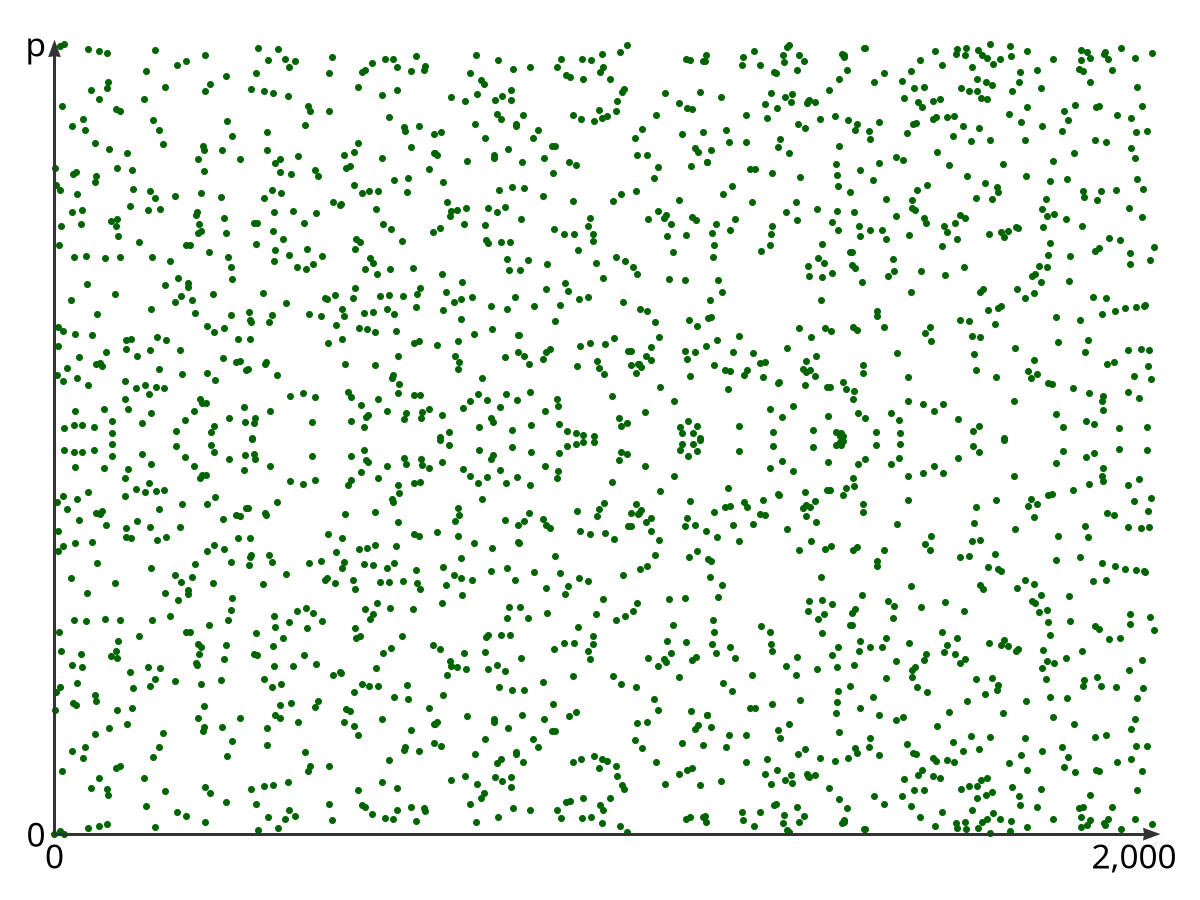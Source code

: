 
iwidth=640*2
iheight=480*2
set terminal pngcairo size iwidth,iheight
set border 0
unset key
unset title

xbound = 2000
ybound = 1048576
lwidth = 3

set arrow to xbound,0 size screen 0.010,20,80 filled front linestyle 1 linetype rgb "#333333" linewidth lwidth
set arrow to 0,ybound size screen 0.010,20,80 filled front linestyle 1 linetype rgb "#333333" linewidth lwidth

set ytics ("0" 0, "p" 1048576) scale 0
set xtics ("0" 0, "2,000" 0.98*2000) scale 0
set tics font ", 25"
set lmargin 6
set rmargin 5
set bmargin 3
set tmargin 2

plot '-' with points pt 7 lc rgb "#006400"

0 0
1 883870
1 164705
4 860288
4 188287
6 608367
6 440208
7 647181
7 401394
8 375607
8 672968
9 267715
9 780860
10 1045539
10 3036
11 194420
11 854155
13 242408
13 806167
15 965516
15 83059
16 448064
16 600511
17 667192
17 381383
18 43
18 1048532
19 509594
19 538981
23 431186
23 617389
30 708724
30 339851
32 109335
32 939240
33 824411
33 224164
34 173510
34 875065
36 283922
36 764653
37 506609
37 541966
38 561452
38 487123
39 385920
39 662655
40 877693
40 170882
41 604368
41 444207
42 200294
42 848281
45 632480
45 416095
49 239032
49 809543
50 542160
50 506415
51 220901
51 827674
53 100614
53 947961
56 933540
56 115035
58 766246
58 282329
60 318784
60 729791
61 452964
61 595611
62 1041040
62 7535
67 61214
67 987361
69 661639
69 386936
72 508700
72 539875
74 183535
74 865040
75 916914
75 131661
76 425038
76 623537
77 872309
77 176266
78 689280
78 359295
81 73916
81 974659
82 1038092
82 10483
84 424013
84 624562
87 620969
87 427606
90 485104
90 563471
93 284369
93 764206
94 409674
94 638901
96 59473
96 989102
97 12846
97 1035729
98 997706
98 50869
100 139968
100 908607
104 813012
104 235563
105 516538
105 532037
106 500732
106 547843
111 716363
111 332212
112 806264
112 242311
113 86627
113 961948
114 233304
114 815271
115 164631
115 883944
117 255864
117 792711
119 282966
119 765609
120 89184
120 959391
128 472304
128 576271
129 600261
129 448314
130 654565
130 394010
131 643401
131 405174
133 144855
133 903720
134 564215
134 484360
138 214940
138 833635
139 392137
139 656438
142 881325
142 167250
143 192859
143 855716
149 591482
149 457093
150 633912
150 414663
154 785800
154 262775
160 503351
160 545224
164 73542
164 975033
166 594902
166 453673
167 36533
167 1012042
171 220615
171 827960
173 583777
173 464798
174 642121
174 406454
175 852513
175 196062
176 489963
176 558612
177 352232
177 696343
178 765213
178 283362
179 946954
179 101621
183 1039861
183 8714
184 843814
184 204761
186 455305
186 593270
187 658768
187 389807
190 617284
190 431291
191 933744
191 114831
192 220228
192 828347
197 133799
197 914776
200 592032
200 456543
201 319882
201 728693
202 991446
202 57129
204 393093
204 655482
210 759719
210 288856
219 705568
219 343007
220 202274
220 846301
222 534035
222 514540
224 1020068
224 28507
226 738048
226 310527
229 407173
229 641402
230 714039
230 334536
232 610569
232 438006
237 549276
237 499299
239 23073
239 1025502
240 781329
240 267246
243 323274
243 725301
244 318438
244 730137
246 780869
246 267706
251 707638
251 340937
254 488228
254 560347
256 690316
256 358259
257 821573
257 227002
260 825196
260 223379
261 797490
261 251085
262 153121
262 895454
263 809577
263 238998
265 471470
265 577105
266 198592
266 849983
267 800256
267 248319
269 476612
269 571963
271 911962
271 136613
272 907207
272 141368
273 879847
273 168728
274 14818
274 1033757
275 986103
275 62472
276 572076
276 476499
277 673338
277 375237
278 437281
278 611294
282 772231
282 276344
284 994804
284 53771
285 532383
285 516192
288 332151
288 716424
290 541548
290 507027
291 382703
291 665872
292 446187
292 602388
304 203831
304 844744
305 907598
305 140977
307 631523
307 417052
308 377273
308 671302
309 231202
309 817373
312 797750
312 250825
313 42639
313 1005936
314 945255
314 103320
316 282860
316 765715
317 551956
317 496619
321 360003
321 688572
322 751368
322 297207
323 313083
323 735492
324 925478
324 123097
330 625550
330 423025
334 392721
334 655854
337 895022
337 153553
338 421846
338 626729
345 482058
345 566517
347 502120
347 546455
348 432757
348 615818
352 616800
352 431775
354 691958
354 356617
355 681661
355 366914
356 391985
356 656590
357 59713
357 988862
358 369865
358 678710
359 525024
359 523551
363 544882
363 503693
364 238353
364 810222
365 496835
365 551740
366 39451
366 1009124
367 782014
367 266561
369 811044
369 237531
370 5478
370 1043097
379 717448
379 331127
381 843405
381 205170
382 985695
382 62880
383 425429
383 623146
385 625503
385 423072
386 930814
386 117761
387 140820
387 907755
388 22429
388 1026146
390 369170
390 679405
392 560342
392 488233
395 688318
395 360257
396 853855
396 194720
397 249257
397 799318
398 983404
398 65171
399 223048
399 825527
400 759406
400 289169
401 774941
401 273634
402 158049
402 890526
404 439679
404 608896
407 7011
407 1041564
410 153063
410 895512
411 877766
411 170809
412 849704
412 198871
415 260049
415 788526
420 1028724
420 19851
421 343972
421 704603
424 979634
424 68941
426 30927
426 1017648
427 280811
427 767764
429 580868
429 467707
430 875665
430 172910
434 826763
434 221812
438 23290
438 1025285
441 752632
441 295943
443 899967
443 148608
452 584677
452 463898
453 237528
453 811047
455 108338
455 940237
457 299161
457 749414
460 272672
460 775903
461 82804
461 965771
463 358785
463 689790
464 958975
464 89600
468 546974
468 501601
471 755716
471 292859
473 168482
473 880093
474 579071
474 469504
475 225423
475 823152
480 175509
480 873066
484 686959
484 361616
486 281967
486 766608
492 711419
492 337156
495 709672
495 338903
498 398033
498 650542
499 89300
499 959275
500 39269
500 1009306
504 18266
504 1030309
506 209952
506 838623
511 333188
511 715387
512 373504
512 675071
520 834418
520 214157
521 213470
521 835105
522 696488
522 352087
523 392290
523 656285
526 900754
526 147821
527 361010
527 687565
528 623732
528 424843
530 883088
530 165487
533 462964
533 585611
537 163004
537 885571
539 579589
539 468986
540 501128
540 547447
542 337243
542 711332
544 143352
544 905223
545 860511
545 188064
546 324282
546 724293
547 272404
547 776171
549 789242
549 259333
551 131547
551 917028
552 991099
552 57476
553 377915
553 670660
556 785668
556 262907
558 568661
558 479914
559 198472
559 850103
560 1011109
560 37466
562 357913
562 690662
563 508951
563 539624
564 298761
564 749814
565 1013807
565 34768
567 552496
567 496079
568 669671
568 378904
570 555975
570 492600
571 853010
571 195565
574 284648
574 763927
577 25476
577 1023099
579 291737
579 756838
580 692407
580 356168
582 426643
582 621932
583 383323
583 665252
585 829188
585 219387
586 743030
586 305545
588 196014
588 852561
589 471905
589 576670
591 714077
591 334498
595 896644
595 151931
596 980549
596 68026
598 808476
598 240099
601 1027791
601 20784
604 561112
604 487463
605 695818
605 352757
608 334135
608 714440
609 950466
609 98109
610 298858
610 749717
611 246244
611 802331
613 604635
613 443940
615 1028541
615 20034
616 608869
616 439706
617 180855
617 867720
618 690022
618 358553
621 666448
621 382127
622 61101
622 987474
623 1017029
623 31546
624 414073
624 634502
625 585411
625 463164
627 451959
627 596616
631 261944
631 786631
634 713007
634 335568
635 550069
635 498506
636 110993
636 937582
638 933092
638 115483
639 490511
639 558064
640 851192
640 197383
643 178644
643 869931
648 911615
648 136960
649 1012604
649 35971
652 298365
652 750210
653 582710
653 465865
654 397586
654 650989
657 1031842
657 16733
658 698377
658 350198
659 332699
659 715876
662 395127
662 653448
663 109869
663 938706
664 324700
664 723875
665 582032
665 466543
666 497187
666 551388
669 559229
669 489346
672 34485
672 1014090
673 1018537
673 30038
680 166591
680 881984
681 484880
681 563695
688 250565
688 798010
689 145775
689 902800
690 119866
690 928709
692 902893
692 145682
695 900515
695 148060
696 399708
696 648867
700 803713
700 244862
701 526408
701 522167
702 116913
702 931662
704 743105
704 305470
705 493409
705 555166
706 695308
706 353267
707 183370
707 865205
711 329847
711 718728
714 209927
714 838648
717 515355
717 533220
719 228477
719 820098
720 977375
720 71200
721 222046
721 826529
727 343658
727 704917
728 414936
728 633639
731 827725
731 220850
733 616301
733 432274
734 654019
734 394556
736 423197
736 625378
738 339184
738 709391
739 365591
739 682984
741 316669
741 731906
743 483669
743 564906
745 239150
745 809425
746 76340
746 972235
748 830681
748 217894
749 155812
749 892763
755 1009724
755 38851
756 474104
756 574471
758 711598
758 336977
762 662854
762 385721
764 942421
764 106154
767 15450
767 1033125
768 66486
768 982089
769 465121
769 583454
771 509450
771 539125
775 1000819
775 47756
777 444292
777 604283
781 994691
781 53884
782 807426
782 241149
783 922729
783 125846
785 787750
785 260825
786 473538
786 575037
787 264249
787 784326
788 830616
788 217959
793 496943
793 551632
794 699983
794 348592
795 379189
795 669386
797 545729
797 502846
798 900633
798 147942
799 152393
799 896182
800 973245
800 75330
804 824371
804 224204
805 955417
805 93158
806 1026188
806 22387
807 194667
807 853908
809 482029
809 566546
811 948912
811 99663
812 263052
812 785523
814 978564
814 70011
818 416036
818 632539
819 216394
819 832181
820 465157
820 583418
822 285869
822 762706
823 352884
823 695691
825 908584
825 139991
826 747492
826 301083
827 784720
827 263855
829 61980
829 986595
830 973128
830 75447
831 512695
831 535880
832 857749
832 190826
834 1015089
834 33486
837 712170
837 336405
838 108913
838 939662
839 942340
839 106235
841 575472
841 473103
842 386404
842 662171
843 638605
843 409970
845 386161
845 662414
846 747961
846 300614
848 815997
848 232578
850 891476
850 157099
852 94813
852 953762
853 191140
853 857435
854 414794
854 633781
860 286777
860 761798
862 425222
862 623353
864 462580
864 585995
865 30771
865 1017804
866 506392
866 542183
869 922562
869 126013
872 700879
872 347696
878 933934
878 114641
887 418153
887 630422
888 201685
888 846890
890 151483
890 897092
892 561080
892 487495
893 639163
893 409412
894 722918
894 325657
895 755452
895 293123
900 405828
900 642747
905 912894
905 135681
906 876984
906 171591
907 802899
907 245676
909 680496
909 368079
910 912882
910 135693
913 577213
913 471362
914 31161
914 1017414
915 481244
915 567331
917 505214
917 543361
918 702159
918 346416
921 1027485
921 21090
926 253217
926 795358
928 730673
928 317902
929 1006842
929 41733
931 514382
931 534193
934 720333
934 328242
935 891822
935 156753
936 1004637
936 43938
942 94522
942 954053
943 209335
943 839240
944 253069
944 795506
947 886870
947 161705
948 516557
948 532018
949 428272
949 620303
952 274442
952 774133
953 709360
953 339215
955 646706
955 401869
956 949025
956 99550
959 21125
959 1027450
960 528812
960 519763
961 47678
961 1000897
969 712676
969 335899
970 242120
970 806455
973 231337
973 817238
974 397070
974 651505
975 22142
975 1026433
978 252124
978 796451
979 786563
979 262012
980 102594
980 945981
981 520414
981 528161
984 756681
984 291894
986 627019
986 421556
989 87524
989 961051
990 430459
990 618116
992 37977
992 1010598
994 98542
994 950033
995 13583
995 1034992
996 737583
996 310992
997 31170
997 1017405
998 439211
998 609364
1000 649798
1000 398777
1004 952646
1004 95929
1010 47605
1010 1000970
1013 581448
1013 467127
1014 839671
1014 208904
1016 657444
1016 391131
1020 959470
1020 89105
1021 283282
1021 765293
1022 75823
1022 972752
1026 496354
1026 552221
1027 1037947
1027 10628
1029 199188
1029 849387
1030 507139
1030 541436
1031 64353
1031 984222
1033 705565
1033 343010
1035 59772
1035 988803
1037 288459
1037 760116
1040 544407
1040 504168
1041 1561
1041 1047014
1042 640917
1042 407658
1047 639891
1047 408684
1048 425996
1048 622579
1051 296052
1051 752523
1055 923882
1055 124693
1056 195034
1056 853541
1057 611190
1057 437385
1058 305731
1058 742844
1059 147316
1059 901259
1061 424795
1061 623780
1062 622811
1062 425764
1064 696751
1064 351824
1066 429348
1066 619227
1067 935303
1067 113272
1073 560092
1073 488483
1074 414198
1074 634377
1076 148150
1076 900425
1077 693084
1077 355491
1078 815832
1078 232743
1083 419412
1083 629163
1084 646498
1084 402077
1089 178849
1089 869726
1091 369755
1091 678820
1093 953110
1093 95465
1096 825923
1096 222652
1097 163724
1097 884851
1099 389455
1099 659120
1101 455221
1101 593354
1108 816772
1108 231803
1110 983199
1110 65376
1111 820842
1111 227733
1113 255818
1113 792757
1117 311870
1117 736705
1121 808902
1121 239673
1123 771842
1123 276733
1126 474668
1126 573907
1134 969978
1134 78597
1135 208277
1135 840298
1136 539528
1136 509047
1140 531634
1140 516941
1141 119863
1141 928712
1145 408108
1145 640467
1146 735357
1146 313218
1147 254525
1147 794050
1148 1028545
1148 20030
1149 419128
1149 629447
1150 85107
1150 963468
1151 500966
1151 547609
1152 681218
1152 367357
1154 441443
1154 607132
1155 21751
1155 1026824
1156 886232
1156 162343
1158 230804
1158 817771
1159 961203
1159 87372
1160 517068
1160 531507
1163 909989
1163 138586
1164 639306
1164 409269
1166 813808
1166 234767
1167 375459
1167 673116
1168 508103
1168 540472
1169 143977
1169 904598
1172 525563
1172 523012
1173 63944
1173 984631
1178 22704
1178 1025871
1179 117859
1179 930716
1182 23176
1182 1025399
1183 1033367
1183 15208
1184 401850
1184 646725
1185 891240
1185 157335
1186 891048
1186 157527
1187 364107
1187 684468
1191 707783
1191 340792
1192 362376
1192 686199
1193 907341
1193 141234
1195 796531
1195 252044
1197 765522
1197 283053
1198 621310
1198 427265
1199 267519
1199 781056
1201 808708
1201 239867
1204 654986
1204 393589
1205 734554
1205 314021
1211 978123
1211 70452
1212 329596
1212 718979
1215 848625
1215 199950
1218 614661
1218 433914
1220 933952
1220 114623
1224 590003
1224 458572
1226 917867
1226 130708
1227 613347
1227 435228
1228 247455
1228 801120
1230 859393
1230 189182
1232 409555
1232 639020
1237 815215
1237 233360
1243 540719
1243 507856
1244 387957
1244 660618
1249 28376
1249 1020199
1250 1030764
1250 17811
1253 440071
1253 608504
1256 131143
1256 917432
1257 95269
1257 953306
1259 433645
1259 614930
1263 881525
1263 167050
1267 838497
1267 210078
1269 410367
1269 638208
1270 10338
1270 1038237
1272 881627
1272 166948
1281 424065
1281 624510
1282 28188
1282 1020387
1283 772846
1283 275729
1288 606243
1288 442332
1290 969014
1290 79561
1291 422988
1291 625587
1294 98993
1294 949582
1299 484883
1299 563692
1300 781132
1300 267443
1301 983282
1301 65293
1302 252210
1302 796365
1303 242726
1303 805849
1304 171727
1304 876848
1305 533674
1305 514901
1308 1010437
1308 38138
1310 1009422
1310 39153
1312 963686
1312 84889
1314 450607
1314 597968
1315 910875
1315 137700
1316 599326
1316 449249
1318 921661
1318 126914
1321 553465
1321 495110
1323 14742
1323 1033833
1326 1024488
1326 24087
1327 71321
1327 977254
1329 222962
1329 825613
1330 644843
1330 403732
1331 1044242
1331 4333
1334 903517
1334 145058
1335 1047064
1335 1511
1338 971293
1338 77282
1340 66666
1340 981909
1342 567595
1342 480980
1347 210141
1347 838434
1348 234644
1348 813931
1349 35729
1349 1012846
1351 106219
1351 942356
1352 376927
1352 671648
1353 1033006
1353 15569
1355 871618
1355 176957
1360 432026
1360 616549
1361 23278
1361 1025297
1363 595622
1363 452953
1364 936160
1364 112415
1365 612288
1365 436287
1366 421099
1366 627476
1367 969822
1367 78753
1368 972327
1368 76248
1369 752997
1369 295578
1370 973036
1370 75539
1371 308562
1371 740013
1373 614846
1373 433729
1374 659761
1374 388814
1378 512615
1378 535960
1381 441394
1381 607181
1382 971185
1382 77390
1383 634538
1383 414037
1386 218964
1386 829611
1387 763788
1387 284787
1390 948638
1390 99937
1393 340351
1393 708224
1394 738848
1394 309727
1395 782909
1395 265666
1397 757567
1397 291008
1400 670820
1400 377755
1404 456396
1404 592179
1405 493714
1405 554861
1407 987592
1407 60983
1409 592432
1409 456143
1410 381860
1410 666715
1412 304873
1412 743702
1413 236915
1413 811660
1418 952676
1418 95899
1419 532998
1419 515577
1420 888173
1420 160402
1421 826931
1421 221644
1422 174082
1422 874493
1423 247262
1423 801313
1424 188778
1424 859797
1425 913227
1425 135348
1426 46412
1426 1002163
1427 520199
1427 528376
1429 532165
1429 516410
1430 1035097
1430 13478
1432 599349
1432 449226
1433 527438
1433 521137
1434 15349
1434 1033226
1435 1030447
1435 18128
1438 589681
1438 458894
1440 34589
1440 1013986
1442 947625
1442 100950
1445 196548
1445 852027
1446 277111
1446 771464
1448 276536
1448 772039
1449 755128
1449 293447
1450 472379
1450 576196
1451 376508
1451 672067
1452 825294
1452 223281
1453 587555
1453 461020
1454 750222
1454 298353
1455 114293
1455 934282
1457 941734
1457 106841
1458 380790
1458 667785
1459 490518
1459 558057
1462 242399
1462 806176
1463 255729
1463 792846
1464 881357
1464 167218
1467 732427
1467 316148
1468 611759
1468 436816
1469 622347
1469 426228
1471 6301
1471 1042274
1472 497318
1472 551257
1473 6481
1473 1042094
1480 115532
1480 933043
1481 247662
1481 800913
1482 126548
1482 922027
1487 181721
1487 866854
1488 998154
1488 50421
1492 516173
1492 532402
1494 361368
1494 687207
1495 355472
1495 693103
1497 890531
1497 158044
1498 944827
1498 103748
1504 800884
1504 247691
1506 375820
1506 672755
1507 39648
1507 1008927
1510 206962
1510 841613
1511 789033
1511 259542
1514 308275
1514 740300
1520 490688
1520 557887
1523 762667
1523 285908
1525 746587
1525 301988
1528 820097
1528 228478
1529 897386
1529 151189
1531 638041
1531 410534
1534 549462
1534 499113
1536 517392
1536 531183
1539 49955
1539 998620
1542 155044
1542 893531
1544 72152
1544 976423
1548 118579
1548 929996
1550 442669
1550 605906
1551 474282
1551 574293
1553 794994
1553 253581
1555 36693
1555 1011882
1556 719438
1556 329137
1557 830835
1557 217740
1558 840367
1558 208208
1560 106816
1560 941759
1561 58350
1561 990225
1564 220937
1564 827638
1565 105321
1565 943254
1567 194530
1567 854045
1569 971235
1569 77340
1572 1026845
1572 21730
1574 747209
1574 301366
1575 963759
1575 84816
1578 478583
1578 569992
1579 231072
1579 817503
1580 991067
1580 57508
1581 383941
1581 664634
1583 238770
1583 809805
1585 187551
1585 861024
1590 672211
1590 376364
1593 653431
1593 395144
1595 99992
1595 948583
1596 972418
1596 76157
1598 487582
1598 560993
1599 1039068
1599 9507
1602 97001
1602 951574
1603 143499
1603 905076
1608 975300
1608 73275
1612 28342
1612 1020233
1613 780474
1613 268101
1614 570353
1614 478222
1615 806880
1615 241695
1617 741744
1617 306831
1621 798631
1621 249944
1622 950896
1622 97679
1625 887787
1625 160788
1633 122165
1633 926410
1634 95606
1634 952969
1635 238611
1635 809964
1638 1034420
1638 14155
1639 7527
1639 1041048
1640 789331
1640 259244
1642 498379
1642 550196
1644 226888
1644 821687
1645 367492
1645 681083
1647 988978
1647 59597
1651 109719
1651 938856
1652 296059
1652 752516
1653 231829
1653 816746
1654 15078
1654 1033497
1655 1042070
1655 6505
1658 872821
1658 175754
1661 985647
1661 62928
1662 680573
1662 368002
1664 129352
1664 919223
1666 31710
1666 1016865
1667 388588
1667 659987
1669 534297
1669 514278
1671 636872
1671 411703
1673 615363
1673 433212
1674 843004
1674 205571
1675 1001341
1675 47234
1676 985627
1676 62948
1678 7906
1678 1040669
1679 541580
1679 506995
1680 936500
1680 112075
1681 389434
1681 659141
1682 718530
1682 330045
1683 71822
1683 976753
1684 1033672
1684 14903
1686 723363
1686 325212
1691 185159
1691 863416
1692 51083
1692 997492
1693 73521
1693 975054
1694 19070
1694 1029505
1696 354256
1696 694319
1698 252477
1698 796098
1699 1190
1699 1047385
1700 127707
1700 920868
1702 842324
1702 206251
1703 54746
1703 993829
1704 1021730
1704 26845
1709 676937
1709 371638
1710 606084
1710 442491
1712 190289
1712 858286
1713 197608
1713 850967
1714 697648
1714 350927
1717 19857
1717 1028718
1719 798532
1719 250043
1720 348220
1720 700355
1722 159890
1722 888685
1724 522838
1724 525737
1725 256648
1725 791927
1732 249218
1732 799357
1734 93093
1734 955482
1735 3669
1735 1044906
1737 16220
1737 1032355
1740 986218
1740 62357
1743 574487
1743 474088
1745 404565
1745 644010
1747 242952
1747 805623
1748 326258
1748 722317
1750 803170
1750 245405
1752 50529
1752 998046
1753 37658
1753 1010917
1756 944367
1756 104208
1762 127509
1762 921066
1763 337245
1763 711330
1764 872462
1764 176113
1766 9347
1766 1039228
1767 84440
1767 964135
1768 613588
1768 434987
1773 604274
1773 444301
1776 740010
1776 308565
1779 420466
1779 628109
1780 717615
1780 330960
1781 742108
1781 306467
1784 610616
1784 437959
1785 35644
1785 1012931
1789 753977
1789 294598
1791 988987
1791 59588
1792 732191
1792 316384
1793 828863
1793 219712
1794 938857
1794 109718
1795 805390
1795 243185
1801 205759
1801 842816
1802 228733
1802 819842
1803 751682
1803 296893
1804 767821
1804 280754
1805 450064
1805 598511
1808 784443
1808 264132
1809 181877
1809 866698
1812 597326
1812 451249
1813 155221
1813 893354
1814 1028632
1814 19943
1815 225872
1815 822703
1819 685078
1819 363497
1820 491283
1820 557292
1822 652965
1822 395610
1830 115529
1830 933046
1832 540174
1832 508401
1834 89044
1834 959531
1838 232887
1838 815688
1839 868412
1839 180163
1840 101769
1840 946806
1842 314960
1842 733615
1845 766283
1845 282292
1850 456654
1850 591921
1851 903215
1851 145360
1853 967338
1853 81237
1861 1014958
1861 33617
1863 366612
1863 681963
1864 9065
1864 1039510
1865 1026586
1865 21989
1866 806800
1866 241775
1868 35883
1868 1012692
1869 195541
1869 853034
1870 845125
1870 203450
1872 639689
1872 408886
1874 500460
1874 548115
1876 11177
1876 1037398
1878 655278
1878 393297
1879 463747
1879 584828
1880 50867
1880 997708
1881 18592
1881 1029983
1886 712663
1886 335912
1888 543713
1888 504862
1889 920250
1889 128325
1890 275950
1890 772625
1892 964623
1892 83952
1894 207322
1894 841253
1897 271587
1897 776988
1898 83245
1898 965330
1900 196175
1900 852400
1902 689405
1902 359170
1903 474850
1903 573725
1904 580812
1904 467763
1905 485778
1905 562797
1907 14416
1907 1034159
1908 11858
1908 1036717
1909 711309
1909 337266
1910 131139
1910 917436
1912 622619
1912 425956
1914 1028692
1914 19883
1915 258553
1915 790022
1921 35179
1921 1013396
1925 625564
1925 423011
1927 693322
1927 355253
1928 194892
1928 853683
1929 95474
1929 953101
1934 510363
1934 538212
1936 788382
1936 260193
1937 6104
1937 1042471
1945 697353
1945 351222
1949 641981
1949 406594
1950 586021
1950 462554
1952 217658
1952 830917
1953 277725
1953 770850
1954 756541
1954 292034
1955 949534
1955 99041
1956 138862
1956 909713
1960 607079
1960 441496
1962 151954
1962 896621
1963 19514
1963 1029061
1964 349689
1964 698886
1965 116909
1965 931666
1966 58035
1966 990540
1967 180193
1967 868382
1969 578192
1969 470383
1973 643536
1973 405039
1975 82734
1975 965841
1976 818266
1976 230309
1977 193476
1977 855099
1979 348609
1979 699966
1980 701859
1980 346716
1984 508543
1984 540032
1985 116393
1985 932182
1986 620856
1986 427719
1988 407294
1988 641281
1990 287248
1990 761327
1992 445408
1992 603167
1994 1035956
1994 12619
1997 778285
1997 270290
